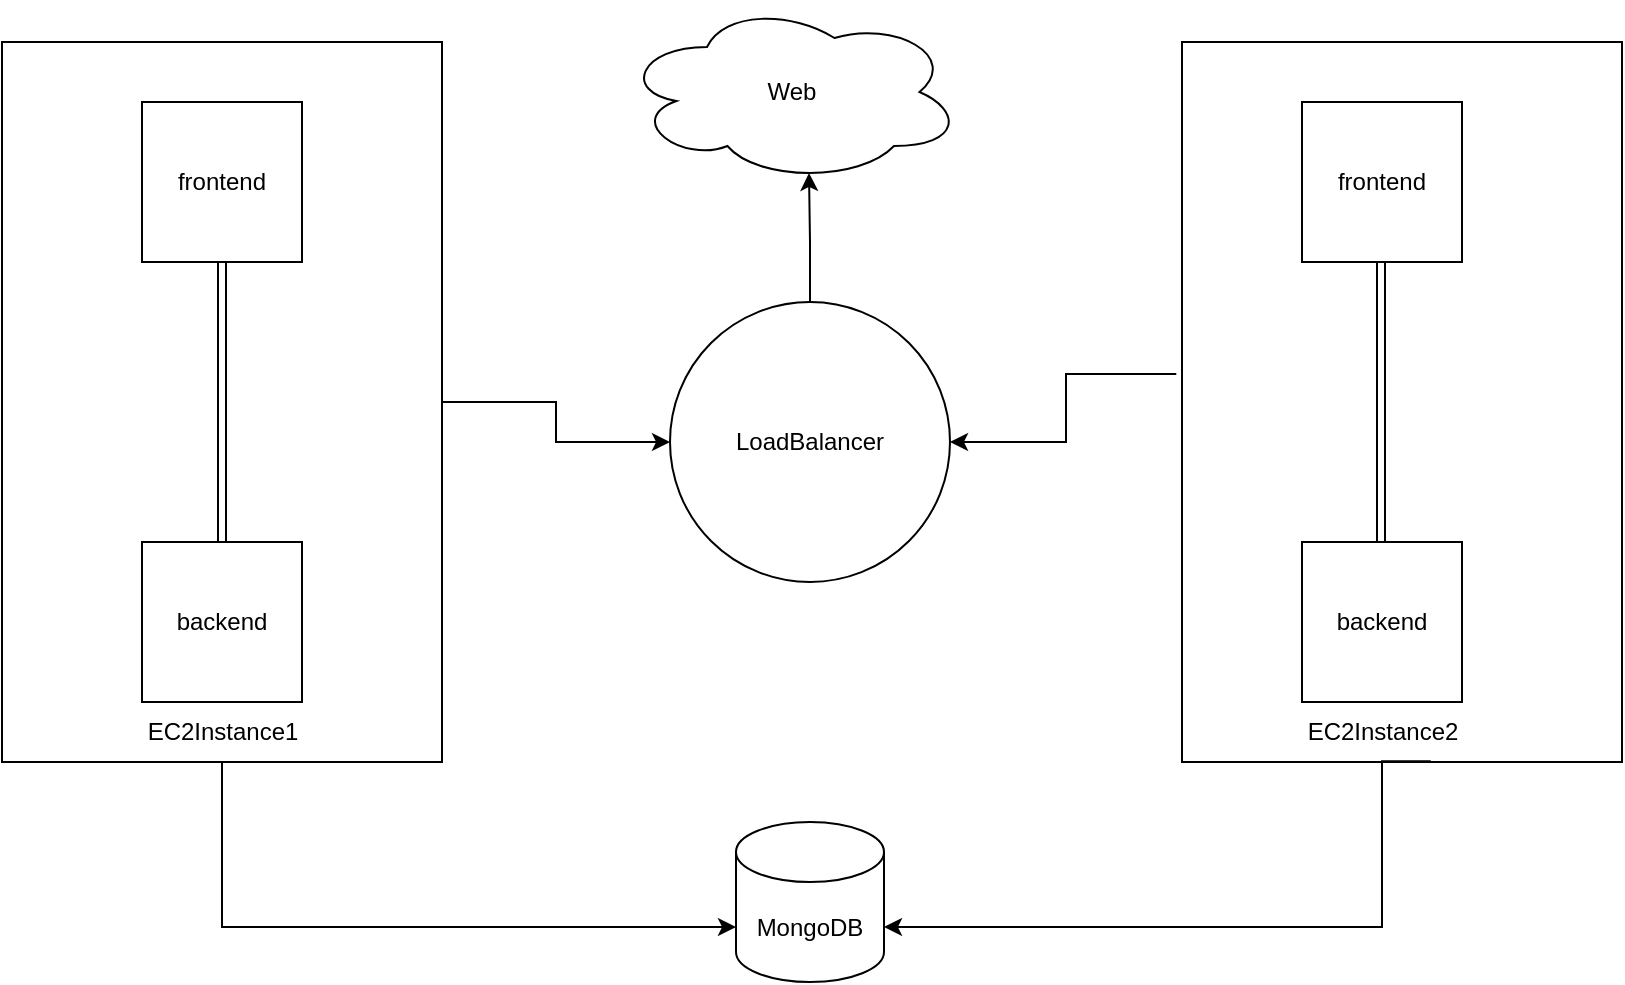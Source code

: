 <mxfile version="24.7.13">
  <diagram name="Page-1" id="7etrQBU_RM7lYVTRpZe0">
    <mxGraphModel dx="1050" dy="530" grid="1" gridSize="10" guides="1" tooltips="1" connect="1" arrows="1" fold="1" page="1" pageScale="1" pageWidth="827" pageHeight="1169" math="0" shadow="0">
      <root>
        <mxCell id="0" />
        <mxCell id="1" parent="0" />
        <mxCell id="POxtLZA-nLwXPAoBnpVN-24" value="" style="edgeStyle=orthogonalEdgeStyle;rounded=0;orthogonalLoop=1;jettySize=auto;html=1;" edge="1" parent="1" source="POxtLZA-nLwXPAoBnpVN-5" target="POxtLZA-nLwXPAoBnpVN-21">
          <mxGeometry relative="1" as="geometry" />
        </mxCell>
        <mxCell id="POxtLZA-nLwXPAoBnpVN-5" value="" style="rounded=0;whiteSpace=wrap;html=1;direction=south;" vertex="1" parent="1">
          <mxGeometry x="10" y="40" width="220" height="360" as="geometry" />
        </mxCell>
        <mxCell id="POxtLZA-nLwXPAoBnpVN-6" value="frontend" style="whiteSpace=wrap;html=1;aspect=fixed;" vertex="1" parent="1">
          <mxGeometry x="80" y="70" width="80" height="80" as="geometry" />
        </mxCell>
        <mxCell id="POxtLZA-nLwXPAoBnpVN-7" value="backend" style="whiteSpace=wrap;html=1;aspect=fixed;" vertex="1" parent="1">
          <mxGeometry x="80" y="290" width="80" height="80" as="geometry" />
        </mxCell>
        <mxCell id="POxtLZA-nLwXPAoBnpVN-13" value="" style="shape=link;html=1;rounded=0;entryX=0.5;entryY=1;entryDx=0;entryDy=0;exitX=0.5;exitY=0;exitDx=0;exitDy=0;" edge="1" parent="1" source="POxtLZA-nLwXPAoBnpVN-7" target="POxtLZA-nLwXPAoBnpVN-6">
          <mxGeometry width="100" relative="1" as="geometry">
            <mxPoint x="360" y="250" as="sourcePoint" />
            <mxPoint x="460" y="250" as="targetPoint" />
            <Array as="points" />
          </mxGeometry>
        </mxCell>
        <mxCell id="POxtLZA-nLwXPAoBnpVN-14" value="EC2Instance1" style="text;html=1;align=center;verticalAlign=middle;resizable=0;points=[];autosize=1;strokeColor=none;fillColor=none;" vertex="1" parent="1">
          <mxGeometry x="70" y="370" width="100" height="30" as="geometry" />
        </mxCell>
        <mxCell id="POxtLZA-nLwXPAoBnpVN-15" value="" style="rounded=0;whiteSpace=wrap;html=1;direction=south;" vertex="1" parent="1">
          <mxGeometry x="600" y="40" width="220" height="360" as="geometry" />
        </mxCell>
        <mxCell id="POxtLZA-nLwXPAoBnpVN-16" value="frontend" style="whiteSpace=wrap;html=1;aspect=fixed;" vertex="1" parent="1">
          <mxGeometry x="660" y="70" width="80" height="80" as="geometry" />
        </mxCell>
        <mxCell id="POxtLZA-nLwXPAoBnpVN-17" value="backend" style="whiteSpace=wrap;html=1;aspect=fixed;" vertex="1" parent="1">
          <mxGeometry x="660" y="290" width="80" height="80" as="geometry" />
        </mxCell>
        <mxCell id="POxtLZA-nLwXPAoBnpVN-18" value="" style="shape=link;html=1;rounded=0;entryX=0.5;entryY=1;entryDx=0;entryDy=0;exitX=0.5;exitY=0;exitDx=0;exitDy=0;" edge="1" parent="1">
          <mxGeometry width="100" relative="1" as="geometry">
            <mxPoint x="699.5" y="290" as="sourcePoint" />
            <mxPoint x="699.5" y="150" as="targetPoint" />
            <Array as="points" />
          </mxGeometry>
        </mxCell>
        <mxCell id="POxtLZA-nLwXPAoBnpVN-20" value="EC2Instance2" style="text;html=1;align=center;verticalAlign=middle;resizable=0;points=[];autosize=1;strokeColor=none;fillColor=none;" vertex="1" parent="1">
          <mxGeometry x="650" y="370" width="100" height="30" as="geometry" />
        </mxCell>
        <mxCell id="POxtLZA-nLwXPAoBnpVN-21" value="LoadBalancer" style="ellipse;whiteSpace=wrap;html=1;aspect=fixed;" vertex="1" parent="1">
          <mxGeometry x="344" y="170" width="140" height="140" as="geometry" />
        </mxCell>
        <mxCell id="POxtLZA-nLwXPAoBnpVN-25" value="" style="edgeStyle=orthogonalEdgeStyle;rounded=0;orthogonalLoop=1;jettySize=auto;html=1;exitX=0.461;exitY=1.013;exitDx=0;exitDy=0;exitPerimeter=0;entryX=1;entryY=0.5;entryDx=0;entryDy=0;" edge="1" parent="1" source="POxtLZA-nLwXPAoBnpVN-15" target="POxtLZA-nLwXPAoBnpVN-21">
          <mxGeometry relative="1" as="geometry">
            <mxPoint x="470" y="230" as="sourcePoint" />
            <mxPoint x="570" y="250" as="targetPoint" />
          </mxGeometry>
        </mxCell>
        <mxCell id="POxtLZA-nLwXPAoBnpVN-26" value="MongoDB" style="shape=cylinder3;whiteSpace=wrap;html=1;boundedLbl=1;backgroundOutline=1;size=15;" vertex="1" parent="1">
          <mxGeometry x="377" y="430" width="74" height="80" as="geometry" />
        </mxCell>
        <mxCell id="POxtLZA-nLwXPAoBnpVN-31" value="" style="edgeStyle=orthogonalEdgeStyle;rounded=0;orthogonalLoop=1;jettySize=auto;html=1;exitX=0.744;exitY=0.987;exitDx=0;exitDy=0;exitPerimeter=0;entryX=1;entryY=0;entryDx=0;entryDy=52.5;entryPerimeter=0;" edge="1" parent="1" source="POxtLZA-nLwXPAoBnpVN-20" target="POxtLZA-nLwXPAoBnpVN-26">
          <mxGeometry relative="1" as="geometry">
            <mxPoint x="545.5" y="470" as="sourcePoint" />
            <mxPoint x="580" y="480" as="targetPoint" />
            <Array as="points">
              <mxPoint x="700" y="400" />
              <mxPoint x="700" y="483" />
            </Array>
          </mxGeometry>
        </mxCell>
        <mxCell id="POxtLZA-nLwXPAoBnpVN-32" value="" style="edgeStyle=orthogonalEdgeStyle;rounded=0;orthogonalLoop=1;jettySize=auto;html=1;exitX=1;exitY=0.5;exitDx=0;exitDy=0;entryX=0;entryY=0;entryDx=0;entryDy=52.5;entryPerimeter=0;" edge="1" parent="1" source="POxtLZA-nLwXPAoBnpVN-5" target="POxtLZA-nLwXPAoBnpVN-26">
          <mxGeometry relative="1" as="geometry">
            <mxPoint x="130" y="460" as="sourcePoint" />
            <mxPoint x="244" y="480" as="targetPoint" />
          </mxGeometry>
        </mxCell>
        <mxCell id="POxtLZA-nLwXPAoBnpVN-33" value="Web" style="ellipse;shape=cloud;whiteSpace=wrap;html=1;" vertex="1" parent="1">
          <mxGeometry x="320" y="20" width="170" height="90" as="geometry" />
        </mxCell>
        <mxCell id="POxtLZA-nLwXPAoBnpVN-37" value="" style="edgeStyle=orthogonalEdgeStyle;rounded=0;orthogonalLoop=1;jettySize=auto;html=1;entryX=0.55;entryY=0.95;entryDx=0;entryDy=0;exitX=0.5;exitY=0;exitDx=0;exitDy=0;entryPerimeter=0;" edge="1" parent="1" source="POxtLZA-nLwXPAoBnpVN-21" target="POxtLZA-nLwXPAoBnpVN-33">
          <mxGeometry relative="1" as="geometry">
            <mxPoint x="377" y="130" as="sourcePoint" />
            <mxPoint x="491" y="150" as="targetPoint" />
            <Array as="points">
              <mxPoint x="414" y="140" />
            </Array>
          </mxGeometry>
        </mxCell>
      </root>
    </mxGraphModel>
  </diagram>
</mxfile>

